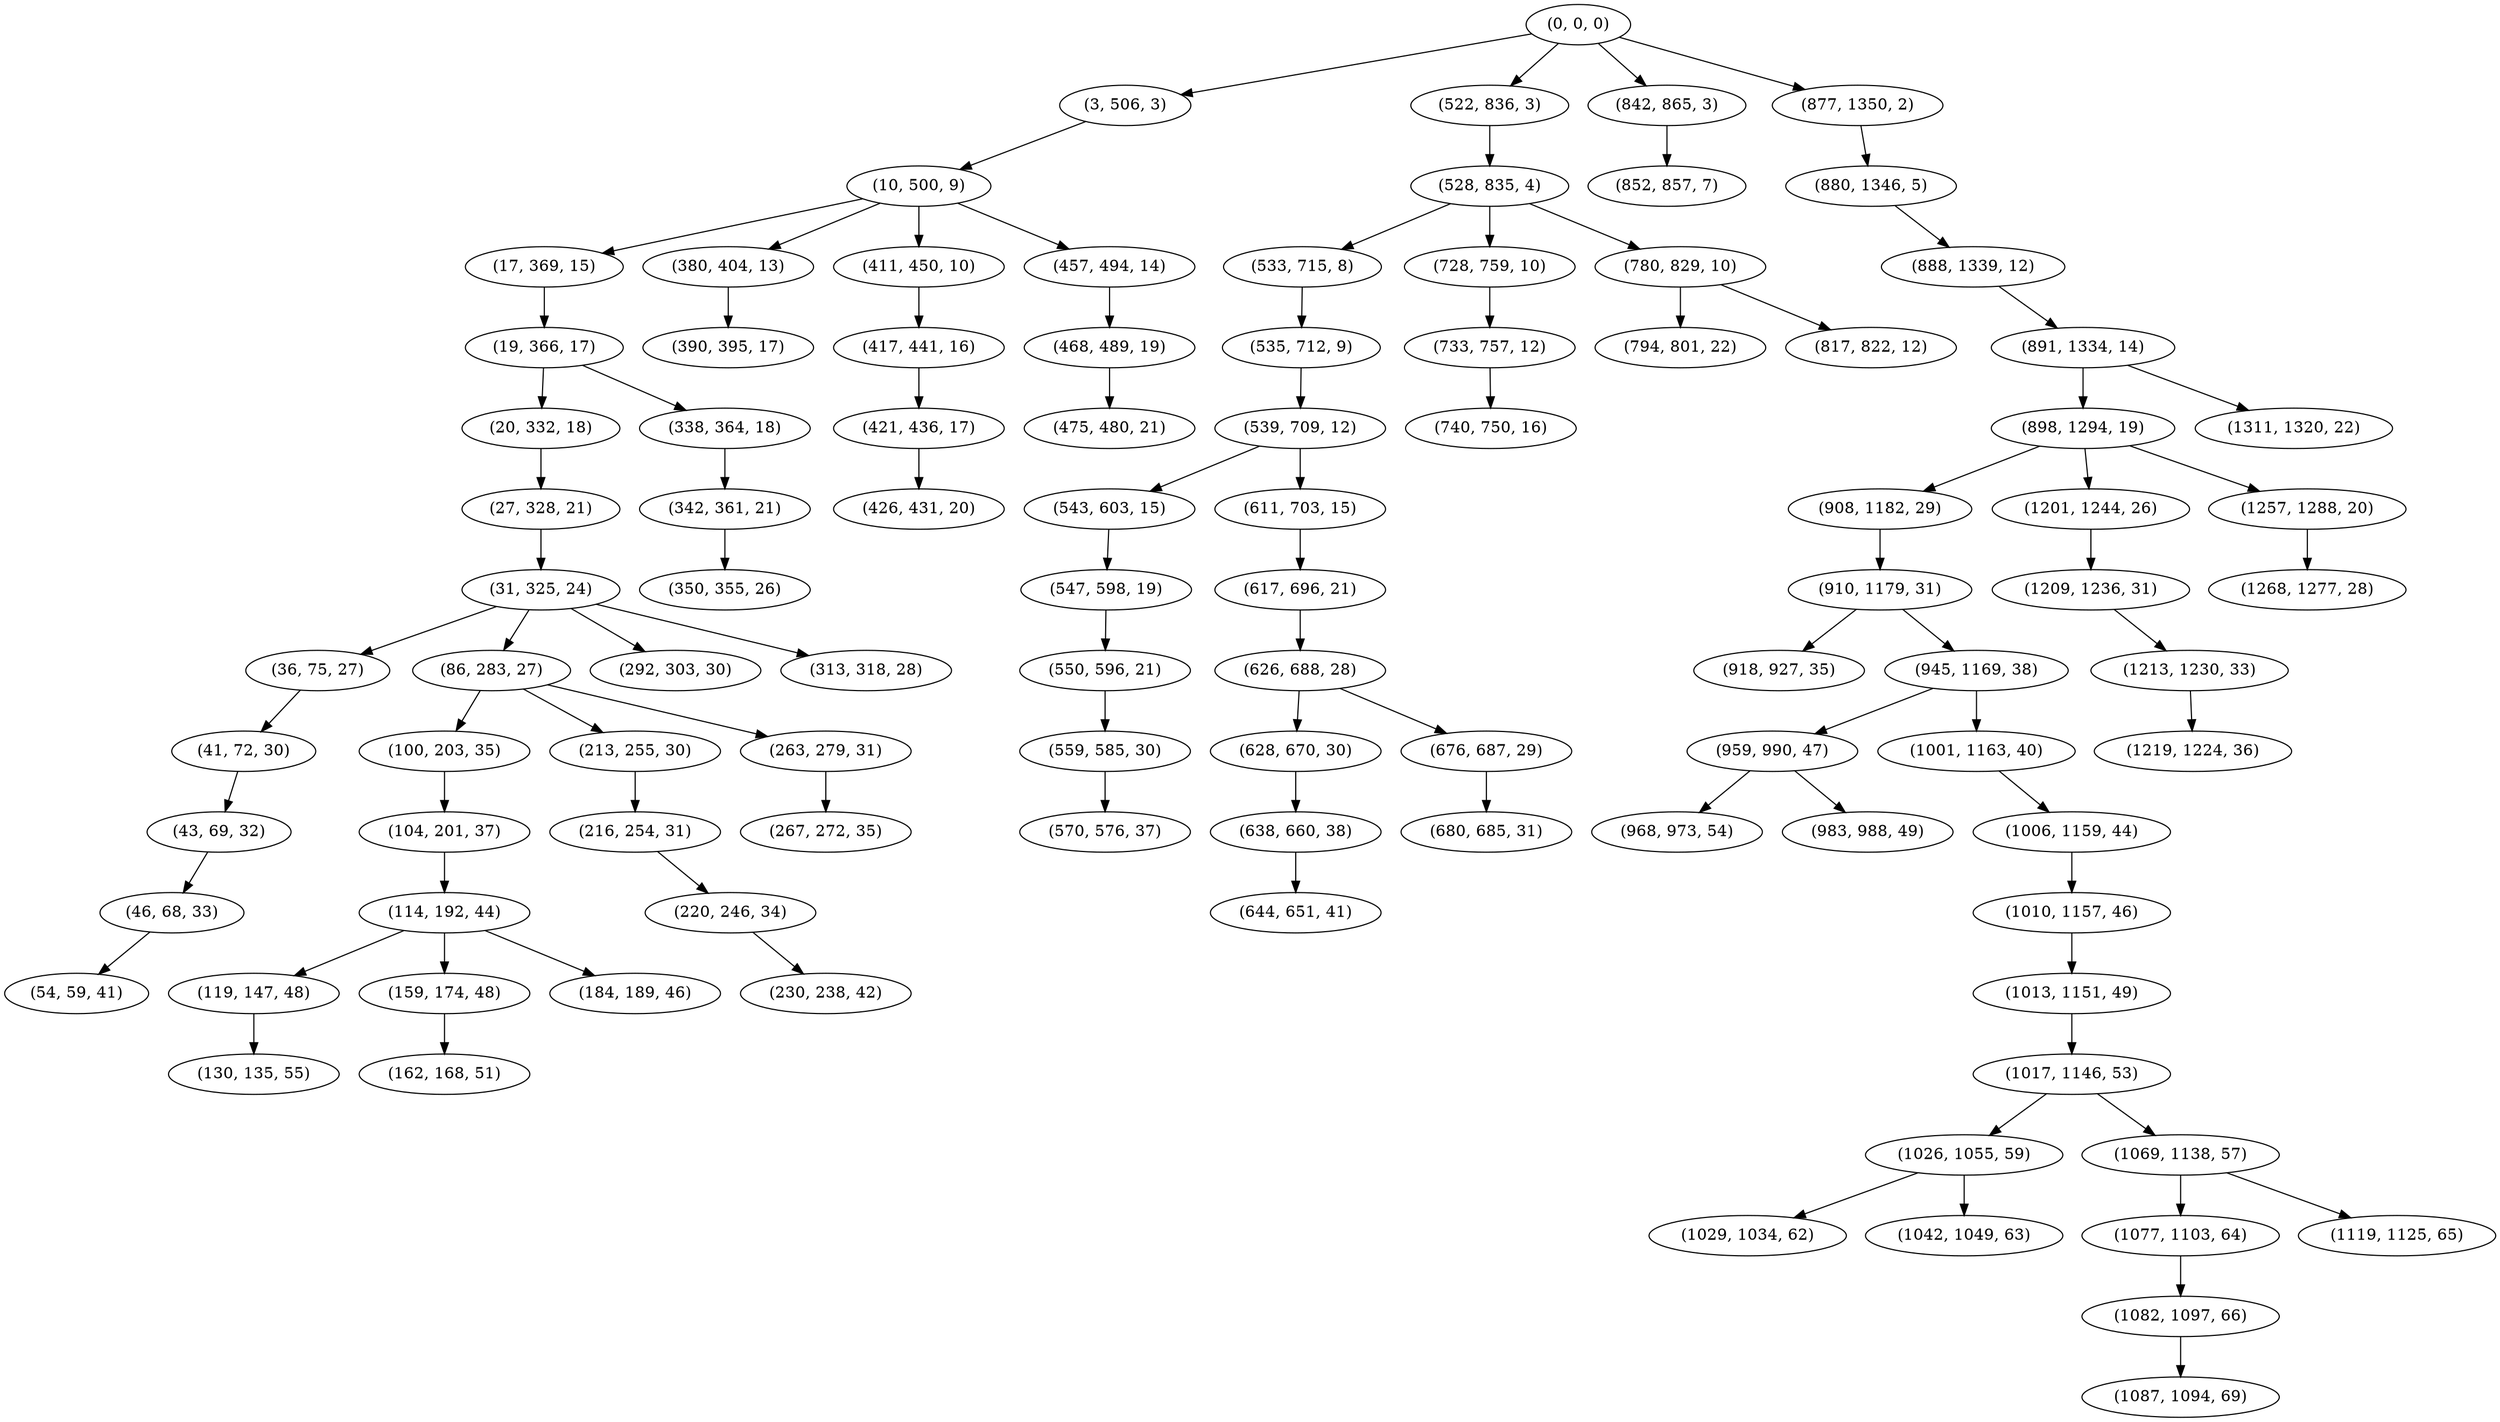 digraph tree {
    "(0, 0, 0)";
    "(3, 506, 3)";
    "(10, 500, 9)";
    "(17, 369, 15)";
    "(19, 366, 17)";
    "(20, 332, 18)";
    "(27, 328, 21)";
    "(31, 325, 24)";
    "(36, 75, 27)";
    "(41, 72, 30)";
    "(43, 69, 32)";
    "(46, 68, 33)";
    "(54, 59, 41)";
    "(86, 283, 27)";
    "(100, 203, 35)";
    "(104, 201, 37)";
    "(114, 192, 44)";
    "(119, 147, 48)";
    "(130, 135, 55)";
    "(159, 174, 48)";
    "(162, 168, 51)";
    "(184, 189, 46)";
    "(213, 255, 30)";
    "(216, 254, 31)";
    "(220, 246, 34)";
    "(230, 238, 42)";
    "(263, 279, 31)";
    "(267, 272, 35)";
    "(292, 303, 30)";
    "(313, 318, 28)";
    "(338, 364, 18)";
    "(342, 361, 21)";
    "(350, 355, 26)";
    "(380, 404, 13)";
    "(390, 395, 17)";
    "(411, 450, 10)";
    "(417, 441, 16)";
    "(421, 436, 17)";
    "(426, 431, 20)";
    "(457, 494, 14)";
    "(468, 489, 19)";
    "(475, 480, 21)";
    "(522, 836, 3)";
    "(528, 835, 4)";
    "(533, 715, 8)";
    "(535, 712, 9)";
    "(539, 709, 12)";
    "(543, 603, 15)";
    "(547, 598, 19)";
    "(550, 596, 21)";
    "(559, 585, 30)";
    "(570, 576, 37)";
    "(611, 703, 15)";
    "(617, 696, 21)";
    "(626, 688, 28)";
    "(628, 670, 30)";
    "(638, 660, 38)";
    "(644, 651, 41)";
    "(676, 687, 29)";
    "(680, 685, 31)";
    "(728, 759, 10)";
    "(733, 757, 12)";
    "(740, 750, 16)";
    "(780, 829, 10)";
    "(794, 801, 22)";
    "(817, 822, 12)";
    "(842, 865, 3)";
    "(852, 857, 7)";
    "(877, 1350, 2)";
    "(880, 1346, 5)";
    "(888, 1339, 12)";
    "(891, 1334, 14)";
    "(898, 1294, 19)";
    "(908, 1182, 29)";
    "(910, 1179, 31)";
    "(918, 927, 35)";
    "(945, 1169, 38)";
    "(959, 990, 47)";
    "(968, 973, 54)";
    "(983, 988, 49)";
    "(1001, 1163, 40)";
    "(1006, 1159, 44)";
    "(1010, 1157, 46)";
    "(1013, 1151, 49)";
    "(1017, 1146, 53)";
    "(1026, 1055, 59)";
    "(1029, 1034, 62)";
    "(1042, 1049, 63)";
    "(1069, 1138, 57)";
    "(1077, 1103, 64)";
    "(1082, 1097, 66)";
    "(1087, 1094, 69)";
    "(1119, 1125, 65)";
    "(1201, 1244, 26)";
    "(1209, 1236, 31)";
    "(1213, 1230, 33)";
    "(1219, 1224, 36)";
    "(1257, 1288, 20)";
    "(1268, 1277, 28)";
    "(1311, 1320, 22)";
    "(0, 0, 0)" -> "(3, 506, 3)";
    "(0, 0, 0)" -> "(522, 836, 3)";
    "(0, 0, 0)" -> "(842, 865, 3)";
    "(0, 0, 0)" -> "(877, 1350, 2)";
    "(3, 506, 3)" -> "(10, 500, 9)";
    "(10, 500, 9)" -> "(17, 369, 15)";
    "(10, 500, 9)" -> "(380, 404, 13)";
    "(10, 500, 9)" -> "(411, 450, 10)";
    "(10, 500, 9)" -> "(457, 494, 14)";
    "(17, 369, 15)" -> "(19, 366, 17)";
    "(19, 366, 17)" -> "(20, 332, 18)";
    "(19, 366, 17)" -> "(338, 364, 18)";
    "(20, 332, 18)" -> "(27, 328, 21)";
    "(27, 328, 21)" -> "(31, 325, 24)";
    "(31, 325, 24)" -> "(36, 75, 27)";
    "(31, 325, 24)" -> "(86, 283, 27)";
    "(31, 325, 24)" -> "(292, 303, 30)";
    "(31, 325, 24)" -> "(313, 318, 28)";
    "(36, 75, 27)" -> "(41, 72, 30)";
    "(41, 72, 30)" -> "(43, 69, 32)";
    "(43, 69, 32)" -> "(46, 68, 33)";
    "(46, 68, 33)" -> "(54, 59, 41)";
    "(86, 283, 27)" -> "(100, 203, 35)";
    "(86, 283, 27)" -> "(213, 255, 30)";
    "(86, 283, 27)" -> "(263, 279, 31)";
    "(100, 203, 35)" -> "(104, 201, 37)";
    "(104, 201, 37)" -> "(114, 192, 44)";
    "(114, 192, 44)" -> "(119, 147, 48)";
    "(114, 192, 44)" -> "(159, 174, 48)";
    "(114, 192, 44)" -> "(184, 189, 46)";
    "(119, 147, 48)" -> "(130, 135, 55)";
    "(159, 174, 48)" -> "(162, 168, 51)";
    "(213, 255, 30)" -> "(216, 254, 31)";
    "(216, 254, 31)" -> "(220, 246, 34)";
    "(220, 246, 34)" -> "(230, 238, 42)";
    "(263, 279, 31)" -> "(267, 272, 35)";
    "(338, 364, 18)" -> "(342, 361, 21)";
    "(342, 361, 21)" -> "(350, 355, 26)";
    "(380, 404, 13)" -> "(390, 395, 17)";
    "(411, 450, 10)" -> "(417, 441, 16)";
    "(417, 441, 16)" -> "(421, 436, 17)";
    "(421, 436, 17)" -> "(426, 431, 20)";
    "(457, 494, 14)" -> "(468, 489, 19)";
    "(468, 489, 19)" -> "(475, 480, 21)";
    "(522, 836, 3)" -> "(528, 835, 4)";
    "(528, 835, 4)" -> "(533, 715, 8)";
    "(528, 835, 4)" -> "(728, 759, 10)";
    "(528, 835, 4)" -> "(780, 829, 10)";
    "(533, 715, 8)" -> "(535, 712, 9)";
    "(535, 712, 9)" -> "(539, 709, 12)";
    "(539, 709, 12)" -> "(543, 603, 15)";
    "(539, 709, 12)" -> "(611, 703, 15)";
    "(543, 603, 15)" -> "(547, 598, 19)";
    "(547, 598, 19)" -> "(550, 596, 21)";
    "(550, 596, 21)" -> "(559, 585, 30)";
    "(559, 585, 30)" -> "(570, 576, 37)";
    "(611, 703, 15)" -> "(617, 696, 21)";
    "(617, 696, 21)" -> "(626, 688, 28)";
    "(626, 688, 28)" -> "(628, 670, 30)";
    "(626, 688, 28)" -> "(676, 687, 29)";
    "(628, 670, 30)" -> "(638, 660, 38)";
    "(638, 660, 38)" -> "(644, 651, 41)";
    "(676, 687, 29)" -> "(680, 685, 31)";
    "(728, 759, 10)" -> "(733, 757, 12)";
    "(733, 757, 12)" -> "(740, 750, 16)";
    "(780, 829, 10)" -> "(794, 801, 22)";
    "(780, 829, 10)" -> "(817, 822, 12)";
    "(842, 865, 3)" -> "(852, 857, 7)";
    "(877, 1350, 2)" -> "(880, 1346, 5)";
    "(880, 1346, 5)" -> "(888, 1339, 12)";
    "(888, 1339, 12)" -> "(891, 1334, 14)";
    "(891, 1334, 14)" -> "(898, 1294, 19)";
    "(891, 1334, 14)" -> "(1311, 1320, 22)";
    "(898, 1294, 19)" -> "(908, 1182, 29)";
    "(898, 1294, 19)" -> "(1201, 1244, 26)";
    "(898, 1294, 19)" -> "(1257, 1288, 20)";
    "(908, 1182, 29)" -> "(910, 1179, 31)";
    "(910, 1179, 31)" -> "(918, 927, 35)";
    "(910, 1179, 31)" -> "(945, 1169, 38)";
    "(945, 1169, 38)" -> "(959, 990, 47)";
    "(945, 1169, 38)" -> "(1001, 1163, 40)";
    "(959, 990, 47)" -> "(968, 973, 54)";
    "(959, 990, 47)" -> "(983, 988, 49)";
    "(1001, 1163, 40)" -> "(1006, 1159, 44)";
    "(1006, 1159, 44)" -> "(1010, 1157, 46)";
    "(1010, 1157, 46)" -> "(1013, 1151, 49)";
    "(1013, 1151, 49)" -> "(1017, 1146, 53)";
    "(1017, 1146, 53)" -> "(1026, 1055, 59)";
    "(1017, 1146, 53)" -> "(1069, 1138, 57)";
    "(1026, 1055, 59)" -> "(1029, 1034, 62)";
    "(1026, 1055, 59)" -> "(1042, 1049, 63)";
    "(1069, 1138, 57)" -> "(1077, 1103, 64)";
    "(1069, 1138, 57)" -> "(1119, 1125, 65)";
    "(1077, 1103, 64)" -> "(1082, 1097, 66)";
    "(1082, 1097, 66)" -> "(1087, 1094, 69)";
    "(1201, 1244, 26)" -> "(1209, 1236, 31)";
    "(1209, 1236, 31)" -> "(1213, 1230, 33)";
    "(1213, 1230, 33)" -> "(1219, 1224, 36)";
    "(1257, 1288, 20)" -> "(1268, 1277, 28)";
}
